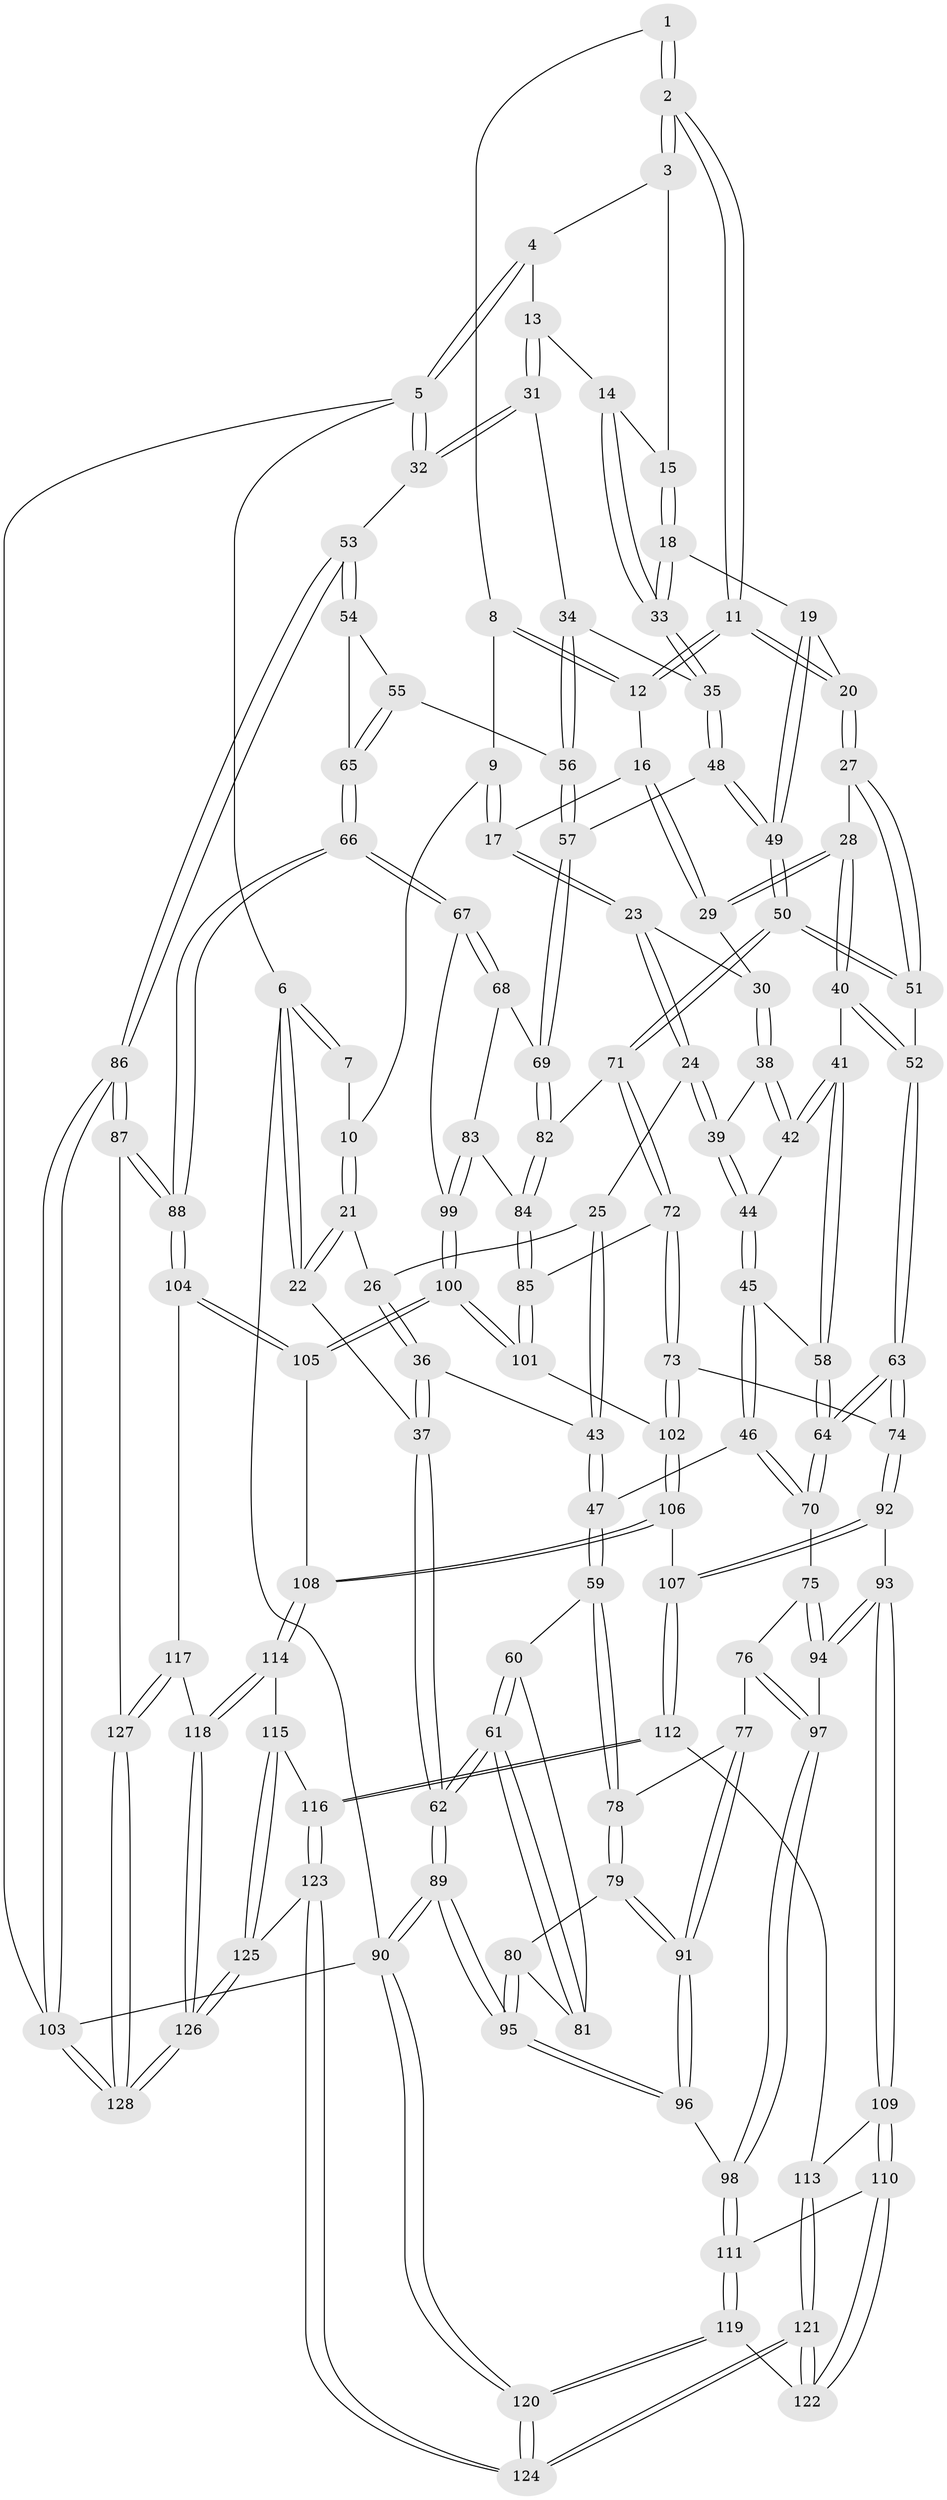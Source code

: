// Generated by graph-tools (version 1.1) at 2025/03/03/09/25 03:03:28]
// undirected, 128 vertices, 317 edges
graph export_dot {
graph [start="1"]
  node [color=gray90,style=filled];
  1 [pos="+0.45947216058022267+0"];
  2 [pos="+0.6135994860353766+0"];
  3 [pos="+0.6653077259112736+0"];
  4 [pos="+0.7896630704282739+0"];
  5 [pos="+1+0"];
  6 [pos="+0+0"];
  7 [pos="+0.12209513784830406+0"];
  8 [pos="+0.37180103534556175+0"];
  9 [pos="+0.3021096041436513+0.05799717488797002"];
  10 [pos="+0.18000618558678047+0.04767898259240637"];
  11 [pos="+0.5565669128488216+0.14489883635214598"];
  12 [pos="+0.4027021755143957+0.10676777782918766"];
  13 [pos="+0.9029936280177803+0.1253234056532234"];
  14 [pos="+0.8535202800187783+0.15389688561537085"];
  15 [pos="+0.7362403540924005+0.04218627262334804"];
  16 [pos="+0.3647432933929201+0.14234342132445021"];
  17 [pos="+0.3158115404404032+0.14722399275647863"];
  18 [pos="+0.7442671180444423+0.22090428658219316"];
  19 [pos="+0.6849923772789382+0.22557673561876698"];
  20 [pos="+0.5637051016091322+0.20274478661248954"];
  21 [pos="+0.15788072080484702+0.09521008108596128"];
  22 [pos="+0+0.04309300497837759"];
  23 [pos="+0.3013672266493983+0.16618570286484582"];
  24 [pos="+0.2408327170100765+0.21299087223153393"];
  25 [pos="+0.21709507721651203+0.21171113589439172"];
  26 [pos="+0.1710493107473791+0.1559594187903605"];
  27 [pos="+0.5529228193876867+0.21717701613576368"];
  28 [pos="+0.5026013300434399+0.24515020159095288"];
  29 [pos="+0.43937587255229554+0.22375063531008133"];
  30 [pos="+0.38606477168606274+0.22824379581029294"];
  31 [pos="+1+0.19282721627661853"];
  32 [pos="+1+0.17751777643354547"];
  33 [pos="+0.7725452989118609+0.2299305369038203"];
  34 [pos="+0.9033345621015318+0.31630197043513636"];
  35 [pos="+0.8148076129990907+0.3015010180597314"];
  36 [pos="+0+0.25921341617956245"];
  37 [pos="+0+0.2615850469151802"];
  38 [pos="+0.3135716379061454+0.27584550019930604"];
  39 [pos="+0.2758783890675923+0.2494594728291247"];
  40 [pos="+0.4408955971657855+0.34086587324455864"];
  41 [pos="+0.40572296603639924+0.3688623078343568"];
  42 [pos="+0.33640810138827976+0.3145684911373884"];
  43 [pos="+0.15293477984460258+0.3140859027334257"];
  44 [pos="+0.2519074238436022+0.3660889031498716"];
  45 [pos="+0.23554902972961994+0.3852828852705517"];
  46 [pos="+0.18731850865379054+0.4072510279298566"];
  47 [pos="+0.1783111532890756+0.40704241620873516"];
  48 [pos="+0.7754159370827824+0.3919556766888327"];
  49 [pos="+0.6835347163181609+0.4379243201297621"];
  50 [pos="+0.6784692479192441+0.4424344375901479"];
  51 [pos="+0.6182515498651144+0.42072897923954367"];
  52 [pos="+0.5752209213340408+0.4369140905067009"];
  53 [pos="+1+0.41072180106505934"];
  54 [pos="+1+0.4261268156562611"];
  55 [pos="+0.9642695480882341+0.42783153984290406"];
  56 [pos="+0.9361246195824379+0.4166690584708661"];
  57 [pos="+0.859679451671398+0.4704558051783164"];
  58 [pos="+0.39577999951019627+0.40350698287548553"];
  59 [pos="+0.17585808688296037+0.4101644534905786"];
  60 [pos="+0.14106055915229862+0.4174740718961123"];
  61 [pos="+0+0.3630062683428554"];
  62 [pos="+0+0.360816979623139"];
  63 [pos="+0.4640739174572299+0.5469128696029931"];
  64 [pos="+0.3953075442326457+0.4856759410371904"];
  65 [pos="+0.9540004222734142+0.5395407167478623"];
  66 [pos="+0.9340529496925889+0.6074020726807069"];
  67 [pos="+0.9118629402317645+0.5905902574399425"];
  68 [pos="+0.8589642594082315+0.4818650861972186"];
  69 [pos="+0.8587850389462444+0.47896795392961194"];
  70 [pos="+0.33558262811526396+0.5030030598849148"];
  71 [pos="+0.6805801406406945+0.45416110444378427"];
  72 [pos="+0.6219116727756843+0.5482706654632885"];
  73 [pos="+0.5735443924886598+0.5894941358205712"];
  74 [pos="+0.47874167213693103+0.5906680515342946"];
  75 [pos="+0.3127822306456294+0.5264473603150669"];
  76 [pos="+0.25795252511890315+0.5605032337913289"];
  77 [pos="+0.18989075107411174+0.5359369336896301"];
  78 [pos="+0.17120382076867036+0.5070553702315924"];
  79 [pos="+0.08208195383479816+0.5443265880081207"];
  80 [pos="+0.06707834080471843+0.545992596509648"];
  81 [pos="+0.040220353939844015+0.5053916994498437"];
  82 [pos="+0.7138241424285235+0.5014414348756501"];
  83 [pos="+0.7551289868504155+0.5645148119544838"];
  84 [pos="+0.7428344143465717+0.5608875480998369"];
  85 [pos="+0.7042897037004369+0.6038697844861313"];
  86 [pos="+1+0.8377232739610098"];
  87 [pos="+1+0.7854591501424869"];
  88 [pos="+1+0.7584117781785978"];
  89 [pos="+0+0.8170650335996201"];
  90 [pos="+0+1"];
  91 [pos="+0.15808448612731493+0.610936337032927"];
  92 [pos="+0.4553372950046134+0.6746973990547935"];
  93 [pos="+0.3901947088020789+0.7071919128756698"];
  94 [pos="+0.3424191240408395+0.6973974654284437"];
  95 [pos="+0.006211497261648201+0.7294121952511475"];
  96 [pos="+0.14914328501799537+0.7361866906910892"];
  97 [pos="+0.2534253708010179+0.6955774615821485"];
  98 [pos="+0.16296105732328817+0.7415143052242641"];
  99 [pos="+0.7855902063885087+0.5891074230948157"];
  100 [pos="+0.7876493020641083+0.6805934751967364"];
  101 [pos="+0.6790005947223942+0.6533010404272374"];
  102 [pos="+0.6687858872393005+0.6605037483752151"];
  103 [pos="+1+1"];
  104 [pos="+0.9529037802528754+0.7656644619057473"];
  105 [pos="+0.7963401060024808+0.6920387008181927"];
  106 [pos="+0.6494282635287466+0.7346674707619435"];
  107 [pos="+0.514332687802992+0.7315397646561538"];
  108 [pos="+0.6798991229737071+0.7792096335917965"];
  109 [pos="+0.37378013244918334+0.8257849976074845"];
  110 [pos="+0.29887480713801884+0.8810747668501787"];
  111 [pos="+0.1881663177241726+0.802105055467611"];
  112 [pos="+0.5229607378824417+0.8503259248124726"];
  113 [pos="+0.4351189566316947+0.8689515480773833"];
  114 [pos="+0.6959357731878465+0.8346972688328924"];
  115 [pos="+0.6196631632400701+0.8669840032709287"];
  116 [pos="+0.5239723133813685+0.8513556832626775"];
  117 [pos="+0.7604675578514531+0.85541049031831"];
  118 [pos="+0.7201746091094816+0.850863803710829"];
  119 [pos="+0.13354339419978312+0.9662251942925317"];
  120 [pos="+0+1"];
  121 [pos="+0.40131729788513093+1"];
  122 [pos="+0.3032128573537222+0.9455557726515152"];
  123 [pos="+0.5090486461800799+1"];
  124 [pos="+0.4300721289709851+1"];
  125 [pos="+0.5502659633092656+1"];
  126 [pos="+0.6239292834138799+1"];
  127 [pos="+0.8023077281662196+0.9533894588744968"];
  128 [pos="+0.8926697838481047+1"];
  1 -- 2;
  1 -- 2;
  1 -- 8;
  2 -- 3;
  2 -- 3;
  2 -- 11;
  2 -- 11;
  3 -- 4;
  3 -- 15;
  4 -- 5;
  4 -- 5;
  4 -- 13;
  5 -- 6;
  5 -- 32;
  5 -- 32;
  5 -- 103;
  6 -- 7;
  6 -- 7;
  6 -- 22;
  6 -- 22;
  6 -- 90;
  7 -- 10;
  8 -- 9;
  8 -- 12;
  8 -- 12;
  9 -- 10;
  9 -- 17;
  9 -- 17;
  10 -- 21;
  10 -- 21;
  11 -- 12;
  11 -- 12;
  11 -- 20;
  11 -- 20;
  12 -- 16;
  13 -- 14;
  13 -- 31;
  13 -- 31;
  14 -- 15;
  14 -- 33;
  14 -- 33;
  15 -- 18;
  15 -- 18;
  16 -- 17;
  16 -- 29;
  16 -- 29;
  17 -- 23;
  17 -- 23;
  18 -- 19;
  18 -- 33;
  18 -- 33;
  19 -- 20;
  19 -- 49;
  19 -- 49;
  20 -- 27;
  20 -- 27;
  21 -- 22;
  21 -- 22;
  21 -- 26;
  22 -- 37;
  23 -- 24;
  23 -- 24;
  23 -- 30;
  24 -- 25;
  24 -- 39;
  24 -- 39;
  25 -- 26;
  25 -- 43;
  25 -- 43;
  26 -- 36;
  26 -- 36;
  27 -- 28;
  27 -- 51;
  27 -- 51;
  28 -- 29;
  28 -- 29;
  28 -- 40;
  28 -- 40;
  29 -- 30;
  30 -- 38;
  30 -- 38;
  31 -- 32;
  31 -- 32;
  31 -- 34;
  32 -- 53;
  33 -- 35;
  33 -- 35;
  34 -- 35;
  34 -- 56;
  34 -- 56;
  35 -- 48;
  35 -- 48;
  36 -- 37;
  36 -- 37;
  36 -- 43;
  37 -- 62;
  37 -- 62;
  38 -- 39;
  38 -- 42;
  38 -- 42;
  39 -- 44;
  39 -- 44;
  40 -- 41;
  40 -- 52;
  40 -- 52;
  41 -- 42;
  41 -- 42;
  41 -- 58;
  41 -- 58;
  42 -- 44;
  43 -- 47;
  43 -- 47;
  44 -- 45;
  44 -- 45;
  45 -- 46;
  45 -- 46;
  45 -- 58;
  46 -- 47;
  46 -- 70;
  46 -- 70;
  47 -- 59;
  47 -- 59;
  48 -- 49;
  48 -- 49;
  48 -- 57;
  49 -- 50;
  49 -- 50;
  50 -- 51;
  50 -- 51;
  50 -- 71;
  50 -- 71;
  51 -- 52;
  52 -- 63;
  52 -- 63;
  53 -- 54;
  53 -- 54;
  53 -- 86;
  53 -- 86;
  54 -- 55;
  54 -- 65;
  55 -- 56;
  55 -- 65;
  55 -- 65;
  56 -- 57;
  56 -- 57;
  57 -- 69;
  57 -- 69;
  58 -- 64;
  58 -- 64;
  59 -- 60;
  59 -- 78;
  59 -- 78;
  60 -- 61;
  60 -- 61;
  60 -- 81;
  61 -- 62;
  61 -- 62;
  61 -- 81;
  61 -- 81;
  62 -- 89;
  62 -- 89;
  63 -- 64;
  63 -- 64;
  63 -- 74;
  63 -- 74;
  64 -- 70;
  64 -- 70;
  65 -- 66;
  65 -- 66;
  66 -- 67;
  66 -- 67;
  66 -- 88;
  66 -- 88;
  67 -- 68;
  67 -- 68;
  67 -- 99;
  68 -- 69;
  68 -- 83;
  69 -- 82;
  69 -- 82;
  70 -- 75;
  71 -- 72;
  71 -- 72;
  71 -- 82;
  72 -- 73;
  72 -- 73;
  72 -- 85;
  73 -- 74;
  73 -- 102;
  73 -- 102;
  74 -- 92;
  74 -- 92;
  75 -- 76;
  75 -- 94;
  75 -- 94;
  76 -- 77;
  76 -- 97;
  76 -- 97;
  77 -- 78;
  77 -- 91;
  77 -- 91;
  78 -- 79;
  78 -- 79;
  79 -- 80;
  79 -- 91;
  79 -- 91;
  80 -- 81;
  80 -- 95;
  80 -- 95;
  82 -- 84;
  82 -- 84;
  83 -- 84;
  83 -- 99;
  83 -- 99;
  84 -- 85;
  84 -- 85;
  85 -- 101;
  85 -- 101;
  86 -- 87;
  86 -- 87;
  86 -- 103;
  86 -- 103;
  87 -- 88;
  87 -- 88;
  87 -- 127;
  88 -- 104;
  88 -- 104;
  89 -- 90;
  89 -- 90;
  89 -- 95;
  89 -- 95;
  90 -- 120;
  90 -- 120;
  90 -- 103;
  91 -- 96;
  91 -- 96;
  92 -- 93;
  92 -- 107;
  92 -- 107;
  93 -- 94;
  93 -- 94;
  93 -- 109;
  93 -- 109;
  94 -- 97;
  95 -- 96;
  95 -- 96;
  96 -- 98;
  97 -- 98;
  97 -- 98;
  98 -- 111;
  98 -- 111;
  99 -- 100;
  99 -- 100;
  100 -- 101;
  100 -- 101;
  100 -- 105;
  100 -- 105;
  101 -- 102;
  102 -- 106;
  102 -- 106;
  103 -- 128;
  103 -- 128;
  104 -- 105;
  104 -- 105;
  104 -- 117;
  105 -- 108;
  106 -- 107;
  106 -- 108;
  106 -- 108;
  107 -- 112;
  107 -- 112;
  108 -- 114;
  108 -- 114;
  109 -- 110;
  109 -- 110;
  109 -- 113;
  110 -- 111;
  110 -- 122;
  110 -- 122;
  111 -- 119;
  111 -- 119;
  112 -- 113;
  112 -- 116;
  112 -- 116;
  113 -- 121;
  113 -- 121;
  114 -- 115;
  114 -- 118;
  114 -- 118;
  115 -- 116;
  115 -- 125;
  115 -- 125;
  116 -- 123;
  116 -- 123;
  117 -- 118;
  117 -- 127;
  117 -- 127;
  118 -- 126;
  118 -- 126;
  119 -- 120;
  119 -- 120;
  119 -- 122;
  120 -- 124;
  120 -- 124;
  121 -- 122;
  121 -- 122;
  121 -- 124;
  121 -- 124;
  123 -- 124;
  123 -- 124;
  123 -- 125;
  125 -- 126;
  125 -- 126;
  126 -- 128;
  126 -- 128;
  127 -- 128;
  127 -- 128;
}
